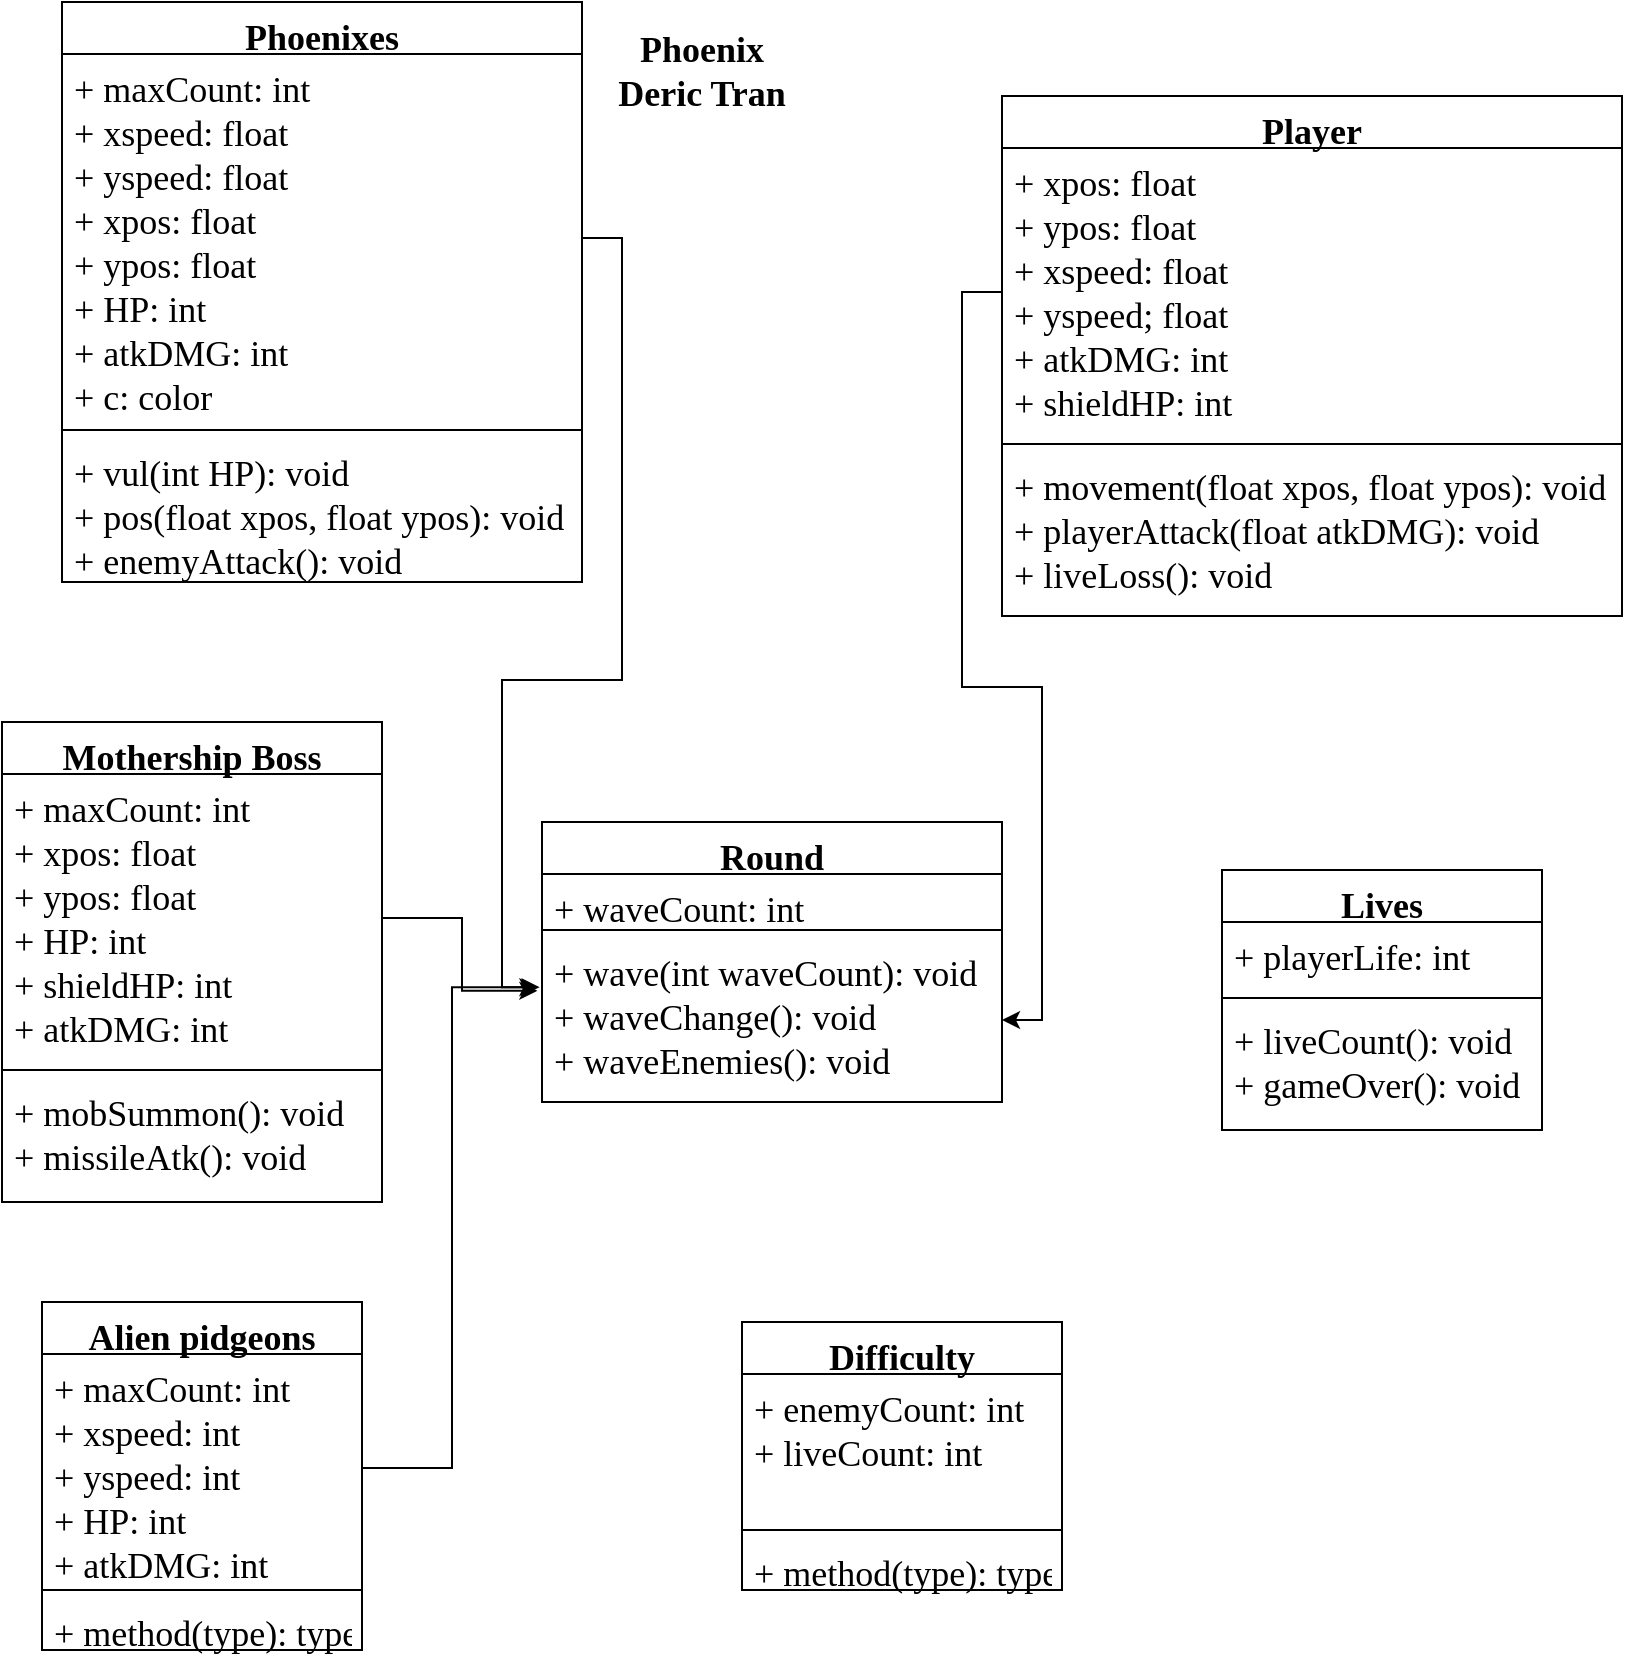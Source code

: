 <mxfile version="15.8.2" type="github">
  <diagram id="6ko1-yFrxwayHxXGvpoK" name="Page-1">
    <mxGraphModel dx="706" dy="997" grid="1" gridSize="10" guides="1" tooltips="1" connect="1" arrows="1" fold="1" page="1" pageScale="1" pageWidth="850" pageHeight="1100" math="0" shadow="0">
      <root>
        <mxCell id="0" />
        <mxCell id="1" parent="0" />
        <mxCell id="-5ycdc_25xC9KbkTk0qQ-3" value="&lt;font style=&quot;font-size: 18px&quot; face=&quot;Lucida Console&quot;&gt;&lt;b&gt;Phoenix&lt;br&gt;Deric Tran&lt;/b&gt;&lt;/font&gt;" style="text;html=1;strokeColor=none;fillColor=none;align=center;verticalAlign=middle;whiteSpace=wrap;rounded=0;" vertex="1" parent="1">
          <mxGeometry x="300" y="50" width="120" height="30" as="geometry" />
        </mxCell>
        <mxCell id="-5ycdc_25xC9KbkTk0qQ-18" value="Alien pidgeons" style="swimlane;fontStyle=1;align=center;verticalAlign=top;childLayout=stackLayout;horizontal=1;startSize=26;horizontalStack=0;resizeParent=1;resizeParentMax=0;resizeLast=0;collapsible=1;marginBottom=0;fontFamily=Lucida Console;fontSize=18;" vertex="1" parent="1">
          <mxGeometry x="30" y="680" width="160" height="174" as="geometry" />
        </mxCell>
        <mxCell id="-5ycdc_25xC9KbkTk0qQ-19" value="+ maxCount: int&#xa;+ xspeed: int&#xa;+ yspeed: int&#xa;+ HP: int&#xa;+ atkDMG: int&#xa;" style="text;strokeColor=none;fillColor=none;align=left;verticalAlign=top;spacingLeft=4;spacingRight=4;overflow=hidden;rotatable=0;points=[[0,0.5],[1,0.5]];portConstraint=eastwest;fontFamily=Lucida Console;fontSize=18;" vertex="1" parent="-5ycdc_25xC9KbkTk0qQ-18">
          <mxGeometry y="26" width="160" height="114" as="geometry" />
        </mxCell>
        <mxCell id="-5ycdc_25xC9KbkTk0qQ-20" value="" style="line;strokeWidth=1;fillColor=none;align=left;verticalAlign=middle;spacingTop=-1;spacingLeft=3;spacingRight=3;rotatable=0;labelPosition=right;points=[];portConstraint=eastwest;fontFamily=Lucida Console;fontSize=18;" vertex="1" parent="-5ycdc_25xC9KbkTk0qQ-18">
          <mxGeometry y="140" width="160" height="8" as="geometry" />
        </mxCell>
        <mxCell id="-5ycdc_25xC9KbkTk0qQ-21" value="+ method(type): type" style="text;strokeColor=none;fillColor=none;align=left;verticalAlign=top;spacingLeft=4;spacingRight=4;overflow=hidden;rotatable=0;points=[[0,0.5],[1,0.5]];portConstraint=eastwest;fontFamily=Lucida Console;fontSize=18;" vertex="1" parent="-5ycdc_25xC9KbkTk0qQ-18">
          <mxGeometry y="148" width="160" height="26" as="geometry" />
        </mxCell>
        <mxCell id="-5ycdc_25xC9KbkTk0qQ-23" value="Player" style="swimlane;fontStyle=1;align=center;verticalAlign=top;childLayout=stackLayout;horizontal=1;startSize=26;horizontalStack=0;resizeParent=1;resizeParentMax=0;resizeLast=0;collapsible=1;marginBottom=0;fontFamily=Lucida Console;fontSize=18;" vertex="1" parent="1">
          <mxGeometry x="510" y="77" width="310" height="260" as="geometry" />
        </mxCell>
        <mxCell id="-5ycdc_25xC9KbkTk0qQ-24" value="+ xpos: float&#xa;+ ypos: float&#xa;+ xspeed: float&#xa;+ yspeed; float&#xa;+ atkDMG: int&#xa;+ shieldHP: int" style="text;strokeColor=none;fillColor=none;align=left;verticalAlign=top;spacingLeft=4;spacingRight=4;overflow=hidden;rotatable=0;points=[[0,0.5],[1,0.5]];portConstraint=eastwest;fontFamily=Lucida Console;fontSize=18;" vertex="1" parent="-5ycdc_25xC9KbkTk0qQ-23">
          <mxGeometry y="26" width="310" height="144" as="geometry" />
        </mxCell>
        <mxCell id="-5ycdc_25xC9KbkTk0qQ-25" value="" style="line;strokeWidth=1;fillColor=none;align=left;verticalAlign=middle;spacingTop=-1;spacingLeft=3;spacingRight=3;rotatable=0;labelPosition=right;points=[];portConstraint=eastwest;fontFamily=Lucida Console;fontSize=18;" vertex="1" parent="-5ycdc_25xC9KbkTk0qQ-23">
          <mxGeometry y="170" width="310" height="8" as="geometry" />
        </mxCell>
        <mxCell id="-5ycdc_25xC9KbkTk0qQ-26" value="+ movement(float xpos, float ypos): void&#xa;+ playerAttack(float atkDMG): void&#xa;+ liveLoss(): void" style="text;strokeColor=none;fillColor=none;align=left;verticalAlign=top;spacingLeft=4;spacingRight=4;overflow=hidden;rotatable=0;points=[[0,0.5],[1,0.5]];portConstraint=eastwest;fontFamily=Lucida Console;fontSize=18;" vertex="1" parent="-5ycdc_25xC9KbkTk0qQ-23">
          <mxGeometry y="178" width="310" height="82" as="geometry" />
        </mxCell>
        <mxCell id="-5ycdc_25xC9KbkTk0qQ-27" value="Round" style="swimlane;fontStyle=1;align=center;verticalAlign=top;childLayout=stackLayout;horizontal=1;startSize=26;horizontalStack=0;resizeParent=1;resizeParentMax=0;resizeLast=0;collapsible=1;marginBottom=0;fontFamily=Lucida Console;fontSize=18;" vertex="1" parent="1">
          <mxGeometry x="280" y="440" width="230" height="140" as="geometry" />
        </mxCell>
        <mxCell id="-5ycdc_25xC9KbkTk0qQ-28" value="+ waveCount: int" style="text;strokeColor=none;fillColor=none;align=left;verticalAlign=top;spacingLeft=4;spacingRight=4;overflow=hidden;rotatable=0;points=[[0,0.5],[1,0.5]];portConstraint=eastwest;fontFamily=Lucida Console;fontSize=18;" vertex="1" parent="-5ycdc_25xC9KbkTk0qQ-27">
          <mxGeometry y="26" width="230" height="24" as="geometry" />
        </mxCell>
        <mxCell id="-5ycdc_25xC9KbkTk0qQ-29" value="" style="line;strokeWidth=1;fillColor=none;align=left;verticalAlign=middle;spacingTop=-1;spacingLeft=3;spacingRight=3;rotatable=0;labelPosition=right;points=[];portConstraint=eastwest;fontFamily=Lucida Console;fontSize=18;" vertex="1" parent="-5ycdc_25xC9KbkTk0qQ-27">
          <mxGeometry y="50" width="230" height="8" as="geometry" />
        </mxCell>
        <mxCell id="-5ycdc_25xC9KbkTk0qQ-30" value="+ wave(int waveCount): void&#xa;+ waveChange(): void&#xa;+ waveEnemies(): void" style="text;strokeColor=none;fillColor=none;align=left;verticalAlign=top;spacingLeft=4;spacingRight=4;overflow=hidden;rotatable=0;points=[[0,0.5],[1,0.5]];portConstraint=eastwest;fontFamily=Lucida Console;fontSize=18;" vertex="1" parent="-5ycdc_25xC9KbkTk0qQ-27">
          <mxGeometry y="58" width="230" height="82" as="geometry" />
        </mxCell>
        <mxCell id="-5ycdc_25xC9KbkTk0qQ-32" value="Phoenixes" style="swimlane;fontStyle=1;align=center;verticalAlign=top;childLayout=stackLayout;horizontal=1;startSize=26;horizontalStack=0;resizeParent=1;resizeParentMax=0;resizeLast=0;collapsible=1;marginBottom=0;fontFamily=Lucida Console;fontSize=18;" vertex="1" parent="1">
          <mxGeometry x="40" y="30" width="260" height="290" as="geometry" />
        </mxCell>
        <mxCell id="-5ycdc_25xC9KbkTk0qQ-33" value="+ maxCount: int&#xa;+ xspeed: float&#xa;+ yspeed: float&#xa;+ xpos: float&#xa;+ ypos: float&#xa;+ HP: int&#xa;+ atkDMG: int&#xa;+ c: color" style="text;strokeColor=none;fillColor=none;align=left;verticalAlign=top;spacingLeft=4;spacingRight=4;overflow=hidden;rotatable=0;points=[[0,0.5],[1,0.5]];portConstraint=eastwest;fontFamily=Lucida Console;fontSize=18;" vertex="1" parent="-5ycdc_25xC9KbkTk0qQ-32">
          <mxGeometry y="26" width="260" height="184" as="geometry" />
        </mxCell>
        <mxCell id="-5ycdc_25xC9KbkTk0qQ-34" value="" style="line;strokeWidth=1;fillColor=none;align=left;verticalAlign=middle;spacingTop=-1;spacingLeft=3;spacingRight=3;rotatable=0;labelPosition=right;points=[];portConstraint=eastwest;fontFamily=Lucida Console;fontSize=18;" vertex="1" parent="-5ycdc_25xC9KbkTk0qQ-32">
          <mxGeometry y="210" width="260" height="8" as="geometry" />
        </mxCell>
        <mxCell id="-5ycdc_25xC9KbkTk0qQ-35" value="+ vul(int HP): void&#xa;+ pos(float xpos, float ypos): void&#xa;+ enemyAttack(): void" style="text;strokeColor=none;fillColor=none;align=left;verticalAlign=top;spacingLeft=4;spacingRight=4;overflow=hidden;rotatable=0;points=[[0,0.5],[1,0.5]];portConstraint=eastwest;fontFamily=Lucida Console;fontSize=18;" vertex="1" parent="-5ycdc_25xC9KbkTk0qQ-32">
          <mxGeometry y="218" width="260" height="72" as="geometry" />
        </mxCell>
        <mxCell id="-5ycdc_25xC9KbkTk0qQ-36" value="Mothership Boss" style="swimlane;fontStyle=1;align=center;verticalAlign=top;childLayout=stackLayout;horizontal=1;startSize=26;horizontalStack=0;resizeParent=1;resizeParentMax=0;resizeLast=0;collapsible=1;marginBottom=0;fontFamily=Lucida Console;fontSize=18;" vertex="1" parent="1">
          <mxGeometry x="10" y="390" width="190" height="240" as="geometry" />
        </mxCell>
        <mxCell id="-5ycdc_25xC9KbkTk0qQ-37" value="+ maxCount: int&#xa;+ xpos: float&#xa;+ ypos: float&#xa;+ HP: int&#xa;+ shieldHP: int&#xa;+ atkDMG: int" style="text;strokeColor=none;fillColor=none;align=left;verticalAlign=top;spacingLeft=4;spacingRight=4;overflow=hidden;rotatable=0;points=[[0,0.5],[1,0.5]];portConstraint=eastwest;fontFamily=Lucida Console;fontSize=18;" vertex="1" parent="-5ycdc_25xC9KbkTk0qQ-36">
          <mxGeometry y="26" width="190" height="144" as="geometry" />
        </mxCell>
        <mxCell id="-5ycdc_25xC9KbkTk0qQ-38" value="" style="line;strokeWidth=1;fillColor=none;align=left;verticalAlign=middle;spacingTop=-1;spacingLeft=3;spacingRight=3;rotatable=0;labelPosition=right;points=[];portConstraint=eastwest;fontFamily=Lucida Console;fontSize=18;" vertex="1" parent="-5ycdc_25xC9KbkTk0qQ-36">
          <mxGeometry y="170" width="190" height="8" as="geometry" />
        </mxCell>
        <mxCell id="-5ycdc_25xC9KbkTk0qQ-39" value="+ mobSummon(): void&#xa;+ missileAtk(): void" style="text;strokeColor=none;fillColor=none;align=left;verticalAlign=top;spacingLeft=4;spacingRight=4;overflow=hidden;rotatable=0;points=[[0,0.5],[1,0.5]];portConstraint=eastwest;fontFamily=Lucida Console;fontSize=18;" vertex="1" parent="-5ycdc_25xC9KbkTk0qQ-36">
          <mxGeometry y="178" width="190" height="62" as="geometry" />
        </mxCell>
        <mxCell id="-5ycdc_25xC9KbkTk0qQ-41" style="edgeStyle=orthogonalEdgeStyle;rounded=0;orthogonalLoop=1;jettySize=auto;html=1;exitX=0;exitY=0.5;exitDx=0;exitDy=0;fontFamily=Lucida Console;fontSize=18;" edge="1" parent="1" source="-5ycdc_25xC9KbkTk0qQ-24" target="-5ycdc_25xC9KbkTk0qQ-30">
          <mxGeometry relative="1" as="geometry" />
        </mxCell>
        <mxCell id="-5ycdc_25xC9KbkTk0qQ-42" style="edgeStyle=orthogonalEdgeStyle;rounded=0;orthogonalLoop=1;jettySize=auto;html=1;entryX=-0.01;entryY=0.322;entryDx=0;entryDy=0;entryPerimeter=0;fontFamily=Lucida Console;fontSize=18;" edge="1" parent="1" source="-5ycdc_25xC9KbkTk0qQ-37" target="-5ycdc_25xC9KbkTk0qQ-30">
          <mxGeometry relative="1" as="geometry" />
        </mxCell>
        <mxCell id="-5ycdc_25xC9KbkTk0qQ-44" style="edgeStyle=orthogonalEdgeStyle;rounded=0;orthogonalLoop=1;jettySize=auto;html=1;entryX=-0.01;entryY=0.3;entryDx=0;entryDy=0;entryPerimeter=0;fontFamily=Lucida Console;fontSize=18;" edge="1" parent="1" source="-5ycdc_25xC9KbkTk0qQ-33" target="-5ycdc_25xC9KbkTk0qQ-30">
          <mxGeometry relative="1" as="geometry" />
        </mxCell>
        <mxCell id="-5ycdc_25xC9KbkTk0qQ-45" style="edgeStyle=orthogonalEdgeStyle;rounded=0;orthogonalLoop=1;jettySize=auto;html=1;entryX=-0.005;entryY=0.3;entryDx=0;entryDy=0;entryPerimeter=0;fontFamily=Lucida Console;fontSize=18;" edge="1" parent="1" source="-5ycdc_25xC9KbkTk0qQ-19" target="-5ycdc_25xC9KbkTk0qQ-30">
          <mxGeometry relative="1" as="geometry" />
        </mxCell>
        <mxCell id="-5ycdc_25xC9KbkTk0qQ-46" value="Lives" style="swimlane;fontStyle=1;align=center;verticalAlign=top;childLayout=stackLayout;horizontal=1;startSize=26;horizontalStack=0;resizeParent=1;resizeParentMax=0;resizeLast=0;collapsible=1;marginBottom=0;fontFamily=Lucida Console;fontSize=18;" vertex="1" parent="1">
          <mxGeometry x="620" y="464" width="160" height="130" as="geometry" />
        </mxCell>
        <mxCell id="-5ycdc_25xC9KbkTk0qQ-47" value="+ playerLife: int" style="text;strokeColor=none;fillColor=none;align=left;verticalAlign=top;spacingLeft=4;spacingRight=4;overflow=hidden;rotatable=0;points=[[0,0.5],[1,0.5]];portConstraint=eastwest;fontFamily=Lucida Console;fontSize=18;" vertex="1" parent="-5ycdc_25xC9KbkTk0qQ-46">
          <mxGeometry y="26" width="160" height="34" as="geometry" />
        </mxCell>
        <mxCell id="-5ycdc_25xC9KbkTk0qQ-48" value="" style="line;strokeWidth=1;fillColor=none;align=left;verticalAlign=middle;spacingTop=-1;spacingLeft=3;spacingRight=3;rotatable=0;labelPosition=right;points=[];portConstraint=eastwest;fontFamily=Lucida Console;fontSize=18;" vertex="1" parent="-5ycdc_25xC9KbkTk0qQ-46">
          <mxGeometry y="60" width="160" height="8" as="geometry" />
        </mxCell>
        <mxCell id="-5ycdc_25xC9KbkTk0qQ-49" value="+ liveCount(): void&#xa;+ gameOver(): void" style="text;strokeColor=none;fillColor=none;align=left;verticalAlign=top;spacingLeft=4;spacingRight=4;overflow=hidden;rotatable=0;points=[[0,0.5],[1,0.5]];portConstraint=eastwest;fontFamily=Lucida Console;fontSize=18;" vertex="1" parent="-5ycdc_25xC9KbkTk0qQ-46">
          <mxGeometry y="68" width="160" height="62" as="geometry" />
        </mxCell>
        <mxCell id="-5ycdc_25xC9KbkTk0qQ-51" value="Difficulty" style="swimlane;fontStyle=1;align=center;verticalAlign=top;childLayout=stackLayout;horizontal=1;startSize=26;horizontalStack=0;resizeParent=1;resizeParentMax=0;resizeLast=0;collapsible=1;marginBottom=0;fontFamily=Lucida Console;fontSize=18;" vertex="1" parent="1">
          <mxGeometry x="380" y="690" width="160" height="134" as="geometry" />
        </mxCell>
        <mxCell id="-5ycdc_25xC9KbkTk0qQ-52" value="+ enemyCount: int&#xa;+ liveCount: int&#xa;" style="text;strokeColor=none;fillColor=none;align=left;verticalAlign=top;spacingLeft=4;spacingRight=4;overflow=hidden;rotatable=0;points=[[0,0.5],[1,0.5]];portConstraint=eastwest;fontFamily=Lucida Console;fontSize=18;" vertex="1" parent="-5ycdc_25xC9KbkTk0qQ-51">
          <mxGeometry y="26" width="160" height="74" as="geometry" />
        </mxCell>
        <mxCell id="-5ycdc_25xC9KbkTk0qQ-53" value="" style="line;strokeWidth=1;fillColor=none;align=left;verticalAlign=middle;spacingTop=-1;spacingLeft=3;spacingRight=3;rotatable=0;labelPosition=right;points=[];portConstraint=eastwest;fontFamily=Lucida Console;fontSize=18;" vertex="1" parent="-5ycdc_25xC9KbkTk0qQ-51">
          <mxGeometry y="100" width="160" height="8" as="geometry" />
        </mxCell>
        <mxCell id="-5ycdc_25xC9KbkTk0qQ-54" value="+ method(type): type" style="text;strokeColor=none;fillColor=none;align=left;verticalAlign=top;spacingLeft=4;spacingRight=4;overflow=hidden;rotatable=0;points=[[0,0.5],[1,0.5]];portConstraint=eastwest;fontFamily=Lucida Console;fontSize=18;" vertex="1" parent="-5ycdc_25xC9KbkTk0qQ-51">
          <mxGeometry y="108" width="160" height="26" as="geometry" />
        </mxCell>
      </root>
    </mxGraphModel>
  </diagram>
</mxfile>
